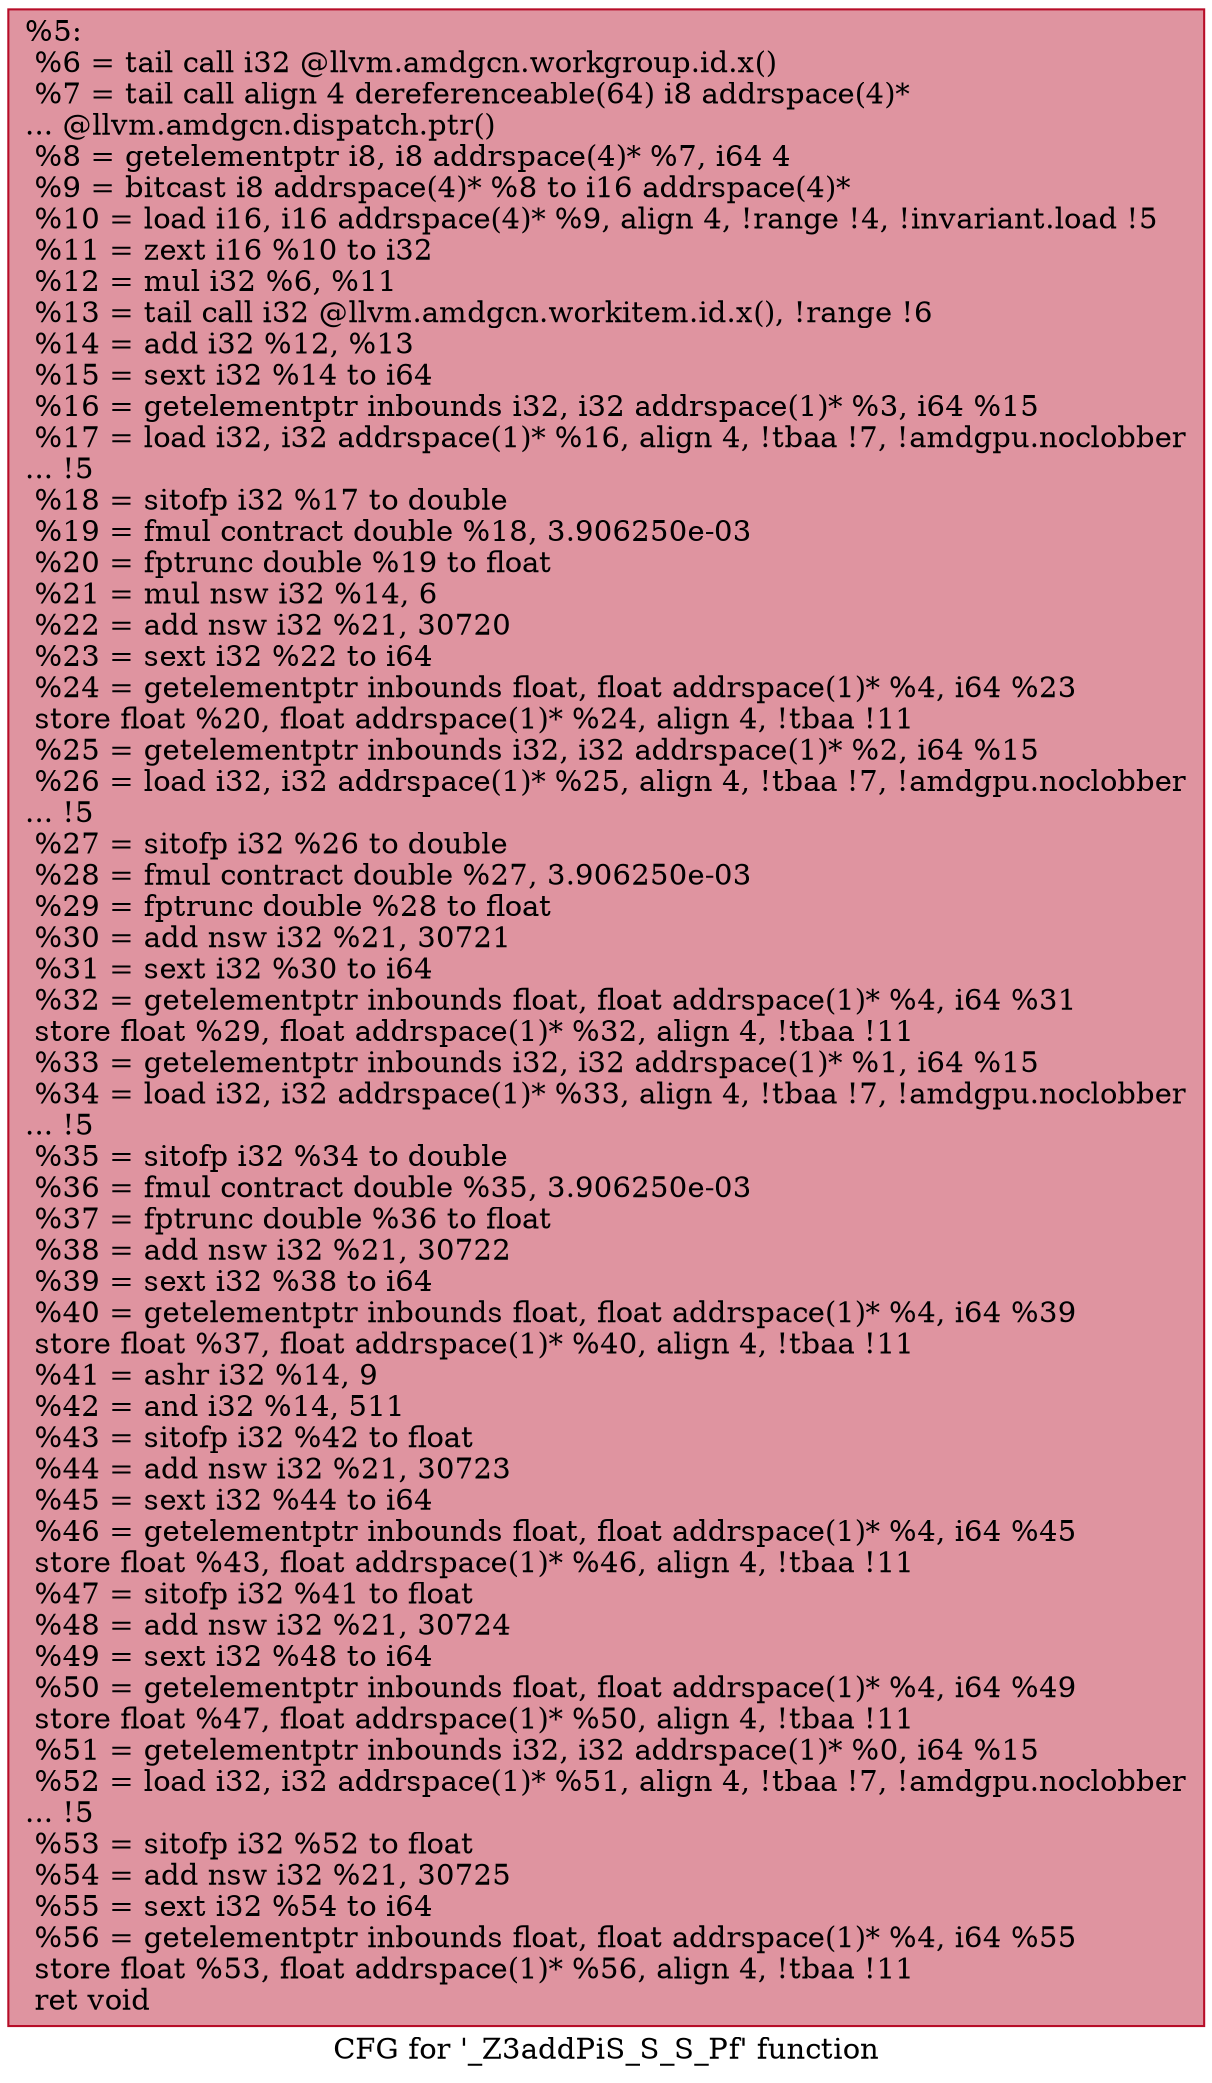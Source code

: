 digraph "CFG for '_Z3addPiS_S_S_Pf' function" {
	label="CFG for '_Z3addPiS_S_S_Pf' function";

	Node0x5fc07b0 [shape=record,color="#b70d28ff", style=filled, fillcolor="#b70d2870",label="{%5:\l  %6 = tail call i32 @llvm.amdgcn.workgroup.id.x()\l  %7 = tail call align 4 dereferenceable(64) i8 addrspace(4)*\l... @llvm.amdgcn.dispatch.ptr()\l  %8 = getelementptr i8, i8 addrspace(4)* %7, i64 4\l  %9 = bitcast i8 addrspace(4)* %8 to i16 addrspace(4)*\l  %10 = load i16, i16 addrspace(4)* %9, align 4, !range !4, !invariant.load !5\l  %11 = zext i16 %10 to i32\l  %12 = mul i32 %6, %11\l  %13 = tail call i32 @llvm.amdgcn.workitem.id.x(), !range !6\l  %14 = add i32 %12, %13\l  %15 = sext i32 %14 to i64\l  %16 = getelementptr inbounds i32, i32 addrspace(1)* %3, i64 %15\l  %17 = load i32, i32 addrspace(1)* %16, align 4, !tbaa !7, !amdgpu.noclobber\l... !5\l  %18 = sitofp i32 %17 to double\l  %19 = fmul contract double %18, 3.906250e-03\l  %20 = fptrunc double %19 to float\l  %21 = mul nsw i32 %14, 6\l  %22 = add nsw i32 %21, 30720\l  %23 = sext i32 %22 to i64\l  %24 = getelementptr inbounds float, float addrspace(1)* %4, i64 %23\l  store float %20, float addrspace(1)* %24, align 4, !tbaa !11\l  %25 = getelementptr inbounds i32, i32 addrspace(1)* %2, i64 %15\l  %26 = load i32, i32 addrspace(1)* %25, align 4, !tbaa !7, !amdgpu.noclobber\l... !5\l  %27 = sitofp i32 %26 to double\l  %28 = fmul contract double %27, 3.906250e-03\l  %29 = fptrunc double %28 to float\l  %30 = add nsw i32 %21, 30721\l  %31 = sext i32 %30 to i64\l  %32 = getelementptr inbounds float, float addrspace(1)* %4, i64 %31\l  store float %29, float addrspace(1)* %32, align 4, !tbaa !11\l  %33 = getelementptr inbounds i32, i32 addrspace(1)* %1, i64 %15\l  %34 = load i32, i32 addrspace(1)* %33, align 4, !tbaa !7, !amdgpu.noclobber\l... !5\l  %35 = sitofp i32 %34 to double\l  %36 = fmul contract double %35, 3.906250e-03\l  %37 = fptrunc double %36 to float\l  %38 = add nsw i32 %21, 30722\l  %39 = sext i32 %38 to i64\l  %40 = getelementptr inbounds float, float addrspace(1)* %4, i64 %39\l  store float %37, float addrspace(1)* %40, align 4, !tbaa !11\l  %41 = ashr i32 %14, 9\l  %42 = and i32 %14, 511\l  %43 = sitofp i32 %42 to float\l  %44 = add nsw i32 %21, 30723\l  %45 = sext i32 %44 to i64\l  %46 = getelementptr inbounds float, float addrspace(1)* %4, i64 %45\l  store float %43, float addrspace(1)* %46, align 4, !tbaa !11\l  %47 = sitofp i32 %41 to float\l  %48 = add nsw i32 %21, 30724\l  %49 = sext i32 %48 to i64\l  %50 = getelementptr inbounds float, float addrspace(1)* %4, i64 %49\l  store float %47, float addrspace(1)* %50, align 4, !tbaa !11\l  %51 = getelementptr inbounds i32, i32 addrspace(1)* %0, i64 %15\l  %52 = load i32, i32 addrspace(1)* %51, align 4, !tbaa !7, !amdgpu.noclobber\l... !5\l  %53 = sitofp i32 %52 to float\l  %54 = add nsw i32 %21, 30725\l  %55 = sext i32 %54 to i64\l  %56 = getelementptr inbounds float, float addrspace(1)* %4, i64 %55\l  store float %53, float addrspace(1)* %56, align 4, !tbaa !11\l  ret void\l}"];
}
